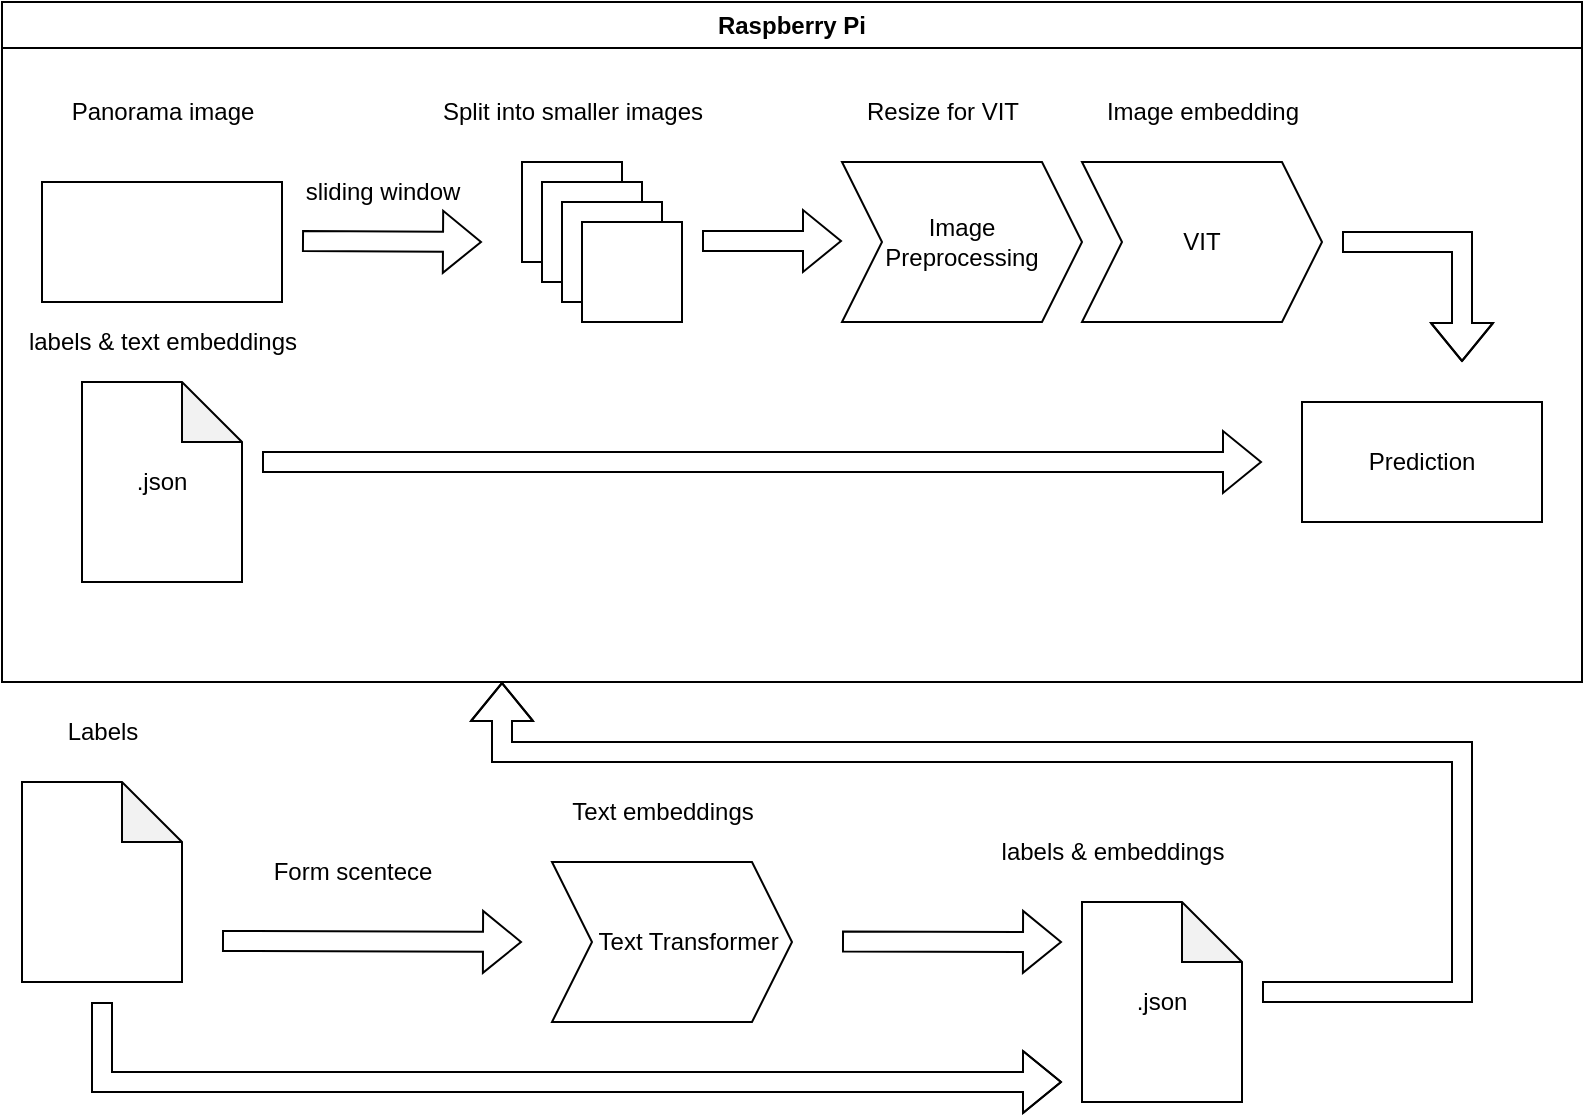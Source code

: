 <mxfile version="24.7.17">
  <diagram name="Page-1" id="ME6x_fqStU4jxDfuYtzO">
    <mxGraphModel dx="1434" dy="844" grid="1" gridSize="10" guides="1" tooltips="1" connect="1" arrows="1" fold="1" page="1" pageScale="1" pageWidth="850" pageHeight="1100" math="0" shadow="0">
      <root>
        <mxCell id="0" />
        <mxCell id="1" parent="0" />
        <mxCell id="PeOBnt4EWKYMWPSqc7tq-16" value="Raspberry Pi" style="swimlane;whiteSpace=wrap;html=1;" parent="1" vertex="1">
          <mxGeometry x="30" y="300" width="790" height="340" as="geometry">
            <mxRectangle x="30" y="300" width="110" height="30" as="alternateBounds" />
          </mxGeometry>
        </mxCell>
        <mxCell id="PeOBnt4EWKYMWPSqc7tq-17" value="" style="group" parent="PeOBnt4EWKYMWPSqc7tq-16" vertex="1" connectable="0">
          <mxGeometry x="20" y="40" width="640" height="120" as="geometry" />
        </mxCell>
        <mxCell id="PeOBnt4EWKYMWPSqc7tq-1" value="" style="rounded=0;whiteSpace=wrap;html=1;" parent="PeOBnt4EWKYMWPSqc7tq-17" vertex="1">
          <mxGeometry y="50" width="120" height="60" as="geometry" />
        </mxCell>
        <mxCell id="PeOBnt4EWKYMWPSqc7tq-2" value="" style="rounded=0;whiteSpace=wrap;html=1;" parent="PeOBnt4EWKYMWPSqc7tq-17" vertex="1">
          <mxGeometry x="240" y="40" width="50" height="50" as="geometry" />
        </mxCell>
        <mxCell id="PeOBnt4EWKYMWPSqc7tq-3" value="" style="rounded=0;whiteSpace=wrap;html=1;" parent="PeOBnt4EWKYMWPSqc7tq-17" vertex="1">
          <mxGeometry x="250" y="50" width="50" height="50" as="geometry" />
        </mxCell>
        <mxCell id="PeOBnt4EWKYMWPSqc7tq-4" value="" style="rounded=0;whiteSpace=wrap;html=1;" parent="PeOBnt4EWKYMWPSqc7tq-17" vertex="1">
          <mxGeometry x="260" y="60" width="50" height="50" as="geometry" />
        </mxCell>
        <mxCell id="PeOBnt4EWKYMWPSqc7tq-5" value="" style="rounded=0;whiteSpace=wrap;html=1;" parent="PeOBnt4EWKYMWPSqc7tq-17" vertex="1">
          <mxGeometry x="270" y="70" width="50" height="50" as="geometry" />
        </mxCell>
        <mxCell id="PeOBnt4EWKYMWPSqc7tq-6" value="" style="shape=flexArrow;endArrow=classic;html=1;rounded=0;" parent="PeOBnt4EWKYMWPSqc7tq-17" edge="1">
          <mxGeometry width="50" height="50" relative="1" as="geometry">
            <mxPoint x="130" y="79.5" as="sourcePoint" />
            <mxPoint x="220" y="80" as="targetPoint" />
          </mxGeometry>
        </mxCell>
        <mxCell id="PeOBnt4EWKYMWPSqc7tq-7" value="Panorama image" style="text;html=1;align=center;verticalAlign=middle;resizable=0;points=[];autosize=1;strokeColor=none;fillColor=none;" parent="PeOBnt4EWKYMWPSqc7tq-17" vertex="1">
          <mxGeometry x="5" width="110" height="30" as="geometry" />
        </mxCell>
        <mxCell id="PeOBnt4EWKYMWPSqc7tq-9" value="Split into smaller images" style="text;html=1;align=center;verticalAlign=middle;resizable=0;points=[];autosize=1;strokeColor=none;fillColor=none;" parent="PeOBnt4EWKYMWPSqc7tq-17" vertex="1">
          <mxGeometry x="190" width="150" height="30" as="geometry" />
        </mxCell>
        <mxCell id="PeOBnt4EWKYMWPSqc7tq-11" value="VIT" style="shape=step;perimeter=stepPerimeter;whiteSpace=wrap;html=1;fixedSize=1;" parent="PeOBnt4EWKYMWPSqc7tq-17" vertex="1">
          <mxGeometry x="520" y="40" width="120" height="80" as="geometry" />
        </mxCell>
        <mxCell id="PeOBnt4EWKYMWPSqc7tq-12" value="Image embedding" style="text;html=1;align=center;verticalAlign=middle;resizable=0;points=[];autosize=1;strokeColor=none;fillColor=none;" parent="PeOBnt4EWKYMWPSqc7tq-17" vertex="1">
          <mxGeometry x="520" width="120" height="30" as="geometry" />
        </mxCell>
        <mxCell id="PeOBnt4EWKYMWPSqc7tq-41" value="sliding window" style="text;html=1;align=center;verticalAlign=middle;resizable=0;points=[];autosize=1;strokeColor=none;fillColor=none;" parent="PeOBnt4EWKYMWPSqc7tq-17" vertex="1">
          <mxGeometry x="120" y="40" width="100" height="30" as="geometry" />
        </mxCell>
        <mxCell id="j4y6mnlZPu5QOXaeWr1O-14" value="Image&lt;br&gt;Preprocessing" style="shape=step;perimeter=stepPerimeter;whiteSpace=wrap;html=1;fixedSize=1;" vertex="1" parent="PeOBnt4EWKYMWPSqc7tq-17">
          <mxGeometry x="400" y="40" width="120" height="80" as="geometry" />
        </mxCell>
        <mxCell id="j4y6mnlZPu5QOXaeWr1O-15" value="Resize for VIT" style="text;html=1;align=center;verticalAlign=middle;resizable=0;points=[];autosize=1;strokeColor=none;fillColor=none;" vertex="1" parent="PeOBnt4EWKYMWPSqc7tq-17">
          <mxGeometry x="400" width="100" height="30" as="geometry" />
        </mxCell>
        <mxCell id="j4y6mnlZPu5QOXaeWr1O-16" value="" style="shape=flexArrow;endArrow=classic;html=1;rounded=0;" edge="1" parent="PeOBnt4EWKYMWPSqc7tq-17">
          <mxGeometry width="50" height="50" relative="1" as="geometry">
            <mxPoint x="330" y="79.5" as="sourcePoint" />
            <mxPoint x="400" y="79.5" as="targetPoint" />
          </mxGeometry>
        </mxCell>
        <mxCell id="PeOBnt4EWKYMWPSqc7tq-36" value="" style="shape=flexArrow;endArrow=classic;html=1;rounded=0;" parent="PeOBnt4EWKYMWPSqc7tq-16" edge="1">
          <mxGeometry width="50" height="50" relative="1" as="geometry">
            <mxPoint x="670" y="120" as="sourcePoint" />
            <mxPoint x="730" y="180" as="targetPoint" />
            <Array as="points">
              <mxPoint x="730" y="120" />
            </Array>
          </mxGeometry>
        </mxCell>
        <mxCell id="PeOBnt4EWKYMWPSqc7tq-37" value=".json" style="shape=note;whiteSpace=wrap;html=1;backgroundOutline=1;darkOpacity=0.05;" parent="PeOBnt4EWKYMWPSqc7tq-16" vertex="1">
          <mxGeometry x="40" y="190" width="80" height="100" as="geometry" />
        </mxCell>
        <mxCell id="PeOBnt4EWKYMWPSqc7tq-38" value="labels &amp;amp; text embeddings" style="text;html=1;align=center;verticalAlign=middle;resizable=0;points=[];autosize=1;strokeColor=none;fillColor=none;" parent="PeOBnt4EWKYMWPSqc7tq-16" vertex="1">
          <mxGeometry y="155" width="160" height="30" as="geometry" />
        </mxCell>
        <mxCell id="PeOBnt4EWKYMWPSqc7tq-39" value="Prediction" style="rounded=0;whiteSpace=wrap;html=1;" parent="PeOBnt4EWKYMWPSqc7tq-16" vertex="1">
          <mxGeometry x="650" y="200" width="120" height="60" as="geometry" />
        </mxCell>
        <mxCell id="PeOBnt4EWKYMWPSqc7tq-24" value="" style="shape=note;whiteSpace=wrap;html=1;backgroundOutline=1;darkOpacity=0.05;" parent="1" vertex="1">
          <mxGeometry x="40" y="690" width="80" height="100" as="geometry" />
        </mxCell>
        <mxCell id="PeOBnt4EWKYMWPSqc7tq-25" value="Labels" style="text;html=1;align=center;verticalAlign=middle;resizable=0;points=[];autosize=1;strokeColor=none;fillColor=none;" parent="1" vertex="1">
          <mxGeometry x="50" y="650" width="60" height="30" as="geometry" />
        </mxCell>
        <mxCell id="PeOBnt4EWKYMWPSqc7tq-26" value="" style="shape=flexArrow;endArrow=classic;html=1;rounded=0;" parent="1" edge="1">
          <mxGeometry width="50" height="50" relative="1" as="geometry">
            <mxPoint x="140" y="769.5" as="sourcePoint" />
            <mxPoint x="290" y="770" as="targetPoint" />
          </mxGeometry>
        </mxCell>
        <mxCell id="PeOBnt4EWKYMWPSqc7tq-27" value="Form scentece" style="text;html=1;align=center;verticalAlign=middle;resizable=0;points=[];autosize=1;strokeColor=none;fillColor=none;" parent="1" vertex="1">
          <mxGeometry x="155" y="720" width="100" height="30" as="geometry" />
        </mxCell>
        <mxCell id="PeOBnt4EWKYMWPSqc7tq-28" value="&amp;nbsp; &amp;nbsp; &amp;nbsp;Text Transformer" style="shape=step;perimeter=stepPerimeter;whiteSpace=wrap;html=1;fixedSize=1;" parent="1" vertex="1">
          <mxGeometry x="305" y="730" width="120" height="80" as="geometry" />
        </mxCell>
        <mxCell id="PeOBnt4EWKYMWPSqc7tq-29" value="Text embeddings" style="text;html=1;align=center;verticalAlign=middle;resizable=0;points=[];autosize=1;strokeColor=none;fillColor=none;" parent="1" vertex="1">
          <mxGeometry x="305" y="690" width="110" height="30" as="geometry" />
        </mxCell>
        <mxCell id="PeOBnt4EWKYMWPSqc7tq-30" value="" style="shape=flexArrow;endArrow=classic;html=1;rounded=0;" parent="1" edge="1">
          <mxGeometry width="50" height="50" relative="1" as="geometry">
            <mxPoint x="450" y="769.71" as="sourcePoint" />
            <mxPoint x="560" y="770" as="targetPoint" />
          </mxGeometry>
        </mxCell>
        <mxCell id="PeOBnt4EWKYMWPSqc7tq-31" value="" style="shape=flexArrow;endArrow=classic;html=1;rounded=0;" parent="1" edge="1">
          <mxGeometry width="50" height="50" relative="1" as="geometry">
            <mxPoint x="80" y="800" as="sourcePoint" />
            <mxPoint x="560" y="840" as="targetPoint" />
            <Array as="points">
              <mxPoint x="80" y="840" />
            </Array>
          </mxGeometry>
        </mxCell>
        <mxCell id="PeOBnt4EWKYMWPSqc7tq-32" value=".json" style="shape=note;whiteSpace=wrap;html=1;backgroundOutline=1;darkOpacity=0.05;" parent="1" vertex="1">
          <mxGeometry x="570" y="750" width="80" height="100" as="geometry" />
        </mxCell>
        <mxCell id="PeOBnt4EWKYMWPSqc7tq-33" value="labels &amp;amp; embeddings" style="text;html=1;align=center;verticalAlign=middle;resizable=0;points=[];autosize=1;strokeColor=none;fillColor=none;" parent="1" vertex="1">
          <mxGeometry x="520" y="710" width="130" height="30" as="geometry" />
        </mxCell>
        <mxCell id="PeOBnt4EWKYMWPSqc7tq-35" value="" style="shape=flexArrow;endArrow=classic;html=1;rounded=0;" parent="1" edge="1">
          <mxGeometry width="50" height="50" relative="1" as="geometry">
            <mxPoint x="660" y="795" as="sourcePoint" />
            <mxPoint x="280" y="640" as="targetPoint" />
            <Array as="points">
              <mxPoint x="760" y="795" />
              <mxPoint x="760" y="675" />
              <mxPoint x="280" y="675" />
            </Array>
          </mxGeometry>
        </mxCell>
        <mxCell id="PeOBnt4EWKYMWPSqc7tq-40" value="" style="shape=flexArrow;endArrow=classic;html=1;rounded=0;" parent="1" edge="1">
          <mxGeometry width="50" height="50" relative="1" as="geometry">
            <mxPoint x="160" y="530" as="sourcePoint" />
            <mxPoint x="660" y="530" as="targetPoint" />
          </mxGeometry>
        </mxCell>
      </root>
    </mxGraphModel>
  </diagram>
</mxfile>
